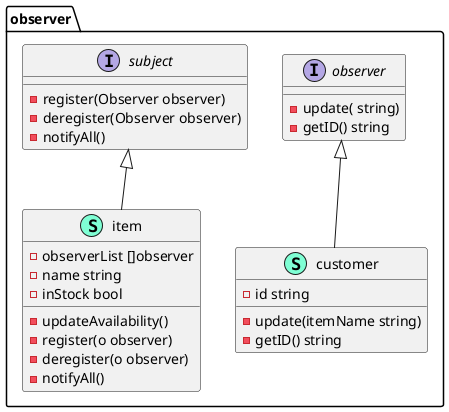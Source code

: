 @startuml
namespace observer {
    class customer << (S,Aquamarine) >> {
        - id string

        - update(itemName string) 
        - getID() string

    }
    class item << (S,Aquamarine) >> {
        - observerList []observer
        - name string
        - inStock bool

        - updateAvailability() 
        - register(o observer) 
        - deregister(o observer) 
        - notifyAll() 

    }
    interface observer  {
        - update( string) 
        - getID() string

    }
    interface subject  {
        - register(Observer observer) 
        - deregister(Observer observer) 
        - notifyAll() 

    }
}

"observer.observer" <|-- "observer.customer"
"observer.subject" <|-- "observer.item"

@enduml
